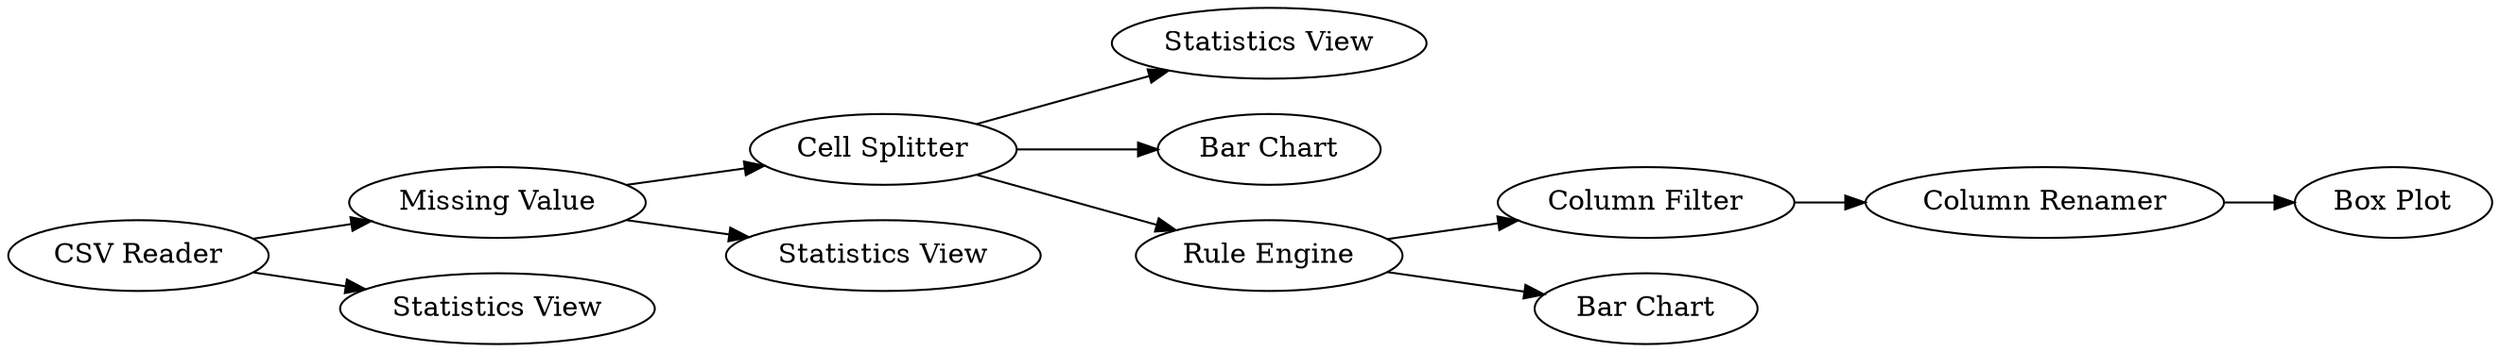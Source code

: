 digraph {
	33 -> 34
	33 -> 35
	1 -> 31
	36 -> 38
	31 -> 32
	31 -> 33
	1 -> 19
	40 -> 41
	36 -> 37
	38 -> 40
	33 -> 36
	35 [label="Bar Chart"]
	1 [label="CSV Reader"]
	34 [label="Statistics View"]
	41 [label="Box Plot"]
	31 [label="Missing Value"]
	36 [label="Rule Engine"]
	37 [label="Bar Chart"]
	40 [label="Column Renamer"]
	33 [label="Cell Splitter"]
	32 [label="Statistics View"]
	38 [label="Column Filter"]
	19 [label="Statistics View"]
	rankdir=LR
}
